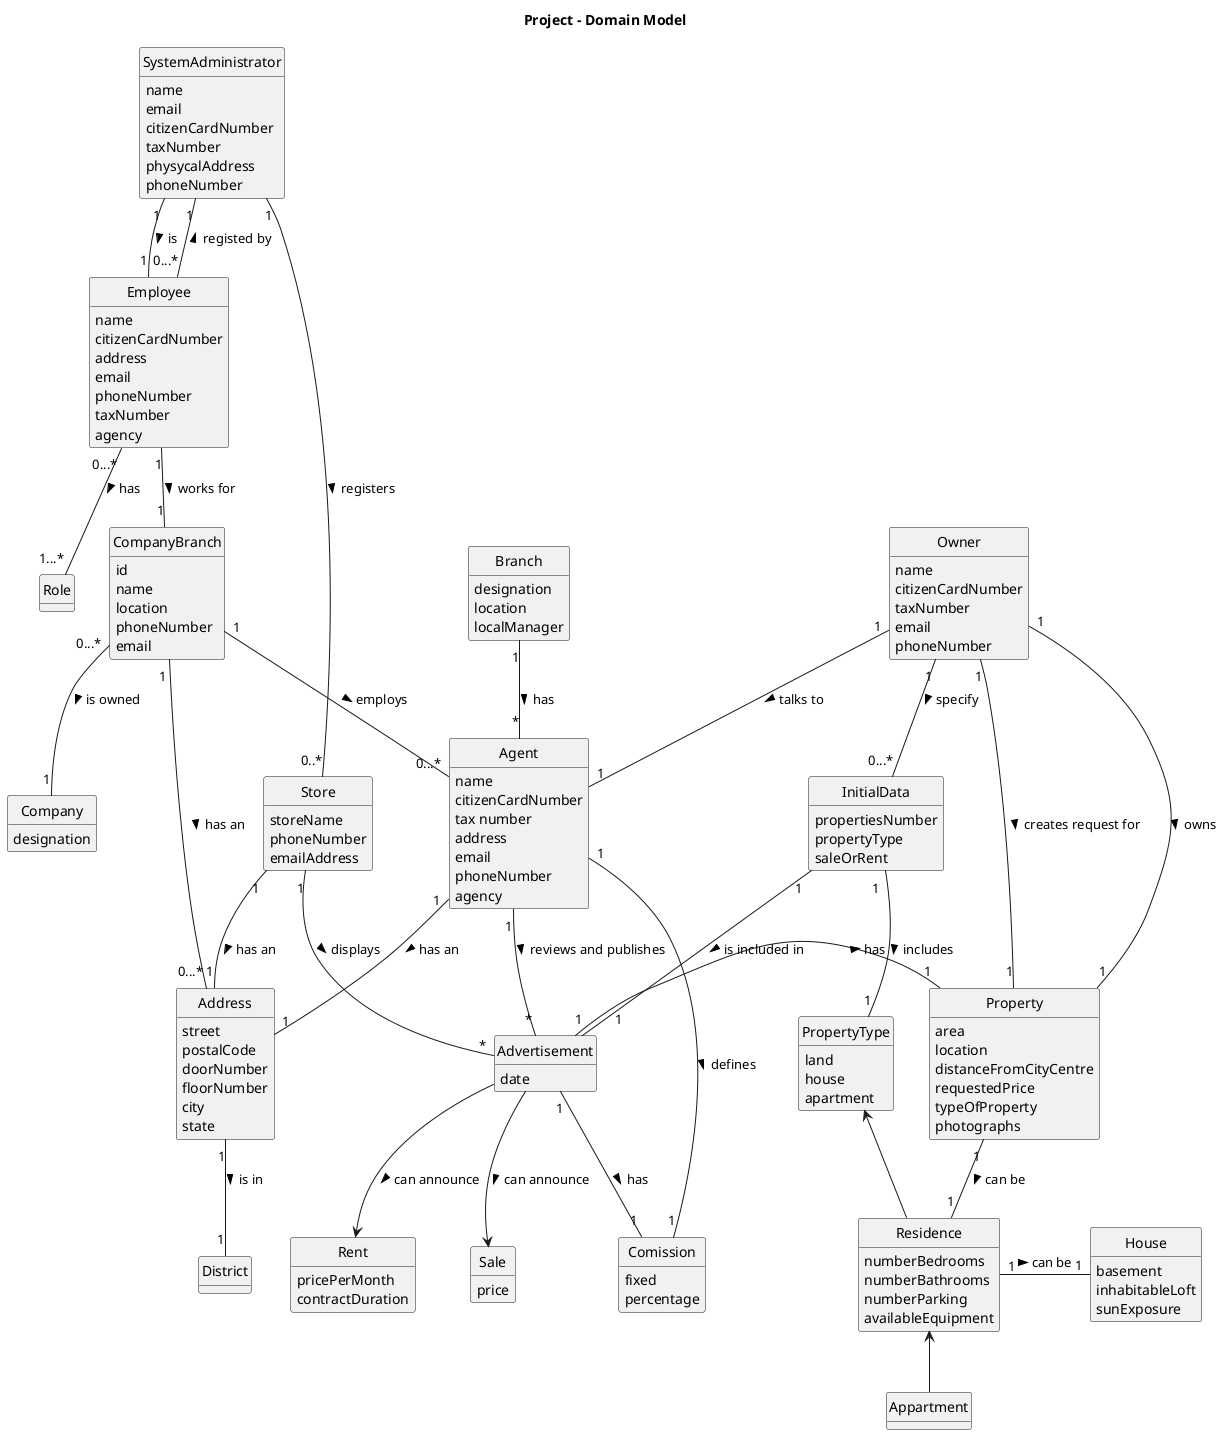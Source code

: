 @startuml
skinparam monochrome true
skinparam packageStyle rectangle
skinparam shadowing false

'left to right direction

skinparam classAttributeIconSize 0

hide circle
hide methods

title Project - Domain Model

class District {
}


class Branch {
    designation
    location
    localManager
}

class Agent {
    name
    citizenCardNumber
    tax number
    address
    email
    phoneNumber
    agency
}

class Property {
    area
    location
    distanceFromCityCentre
    requestedPrice
    typeOfProperty
    photographs
}

class Advertisement {
    date
}

class Residence {
    numberBedrooms
    numberBathrooms
    numberParking
    availableEquipment
}

class House {
    basement
    inhabitableLoft
    sunExposure
}

class Comission {
    fixed
    percentage
}

class SystemAdministrator{
  name
  email
  citizenCardNumber
  taxNumber
  physycalAddress
  phoneNumber
}


class Employee {
    name
    citizenCardNumber
    address
    email
    phoneNumber
    taxNumber
    agency
}

class CompanyBranch{
id
name
location
phoneNumber
email
}

class Role{
}


class Store {
    storeName
    phoneNumber
    emailAddress
}

class Address {
    street
    postalCode
    doorNumber
    floorNumber
    city
    state
}
class Owner{
name
citizenCardNumber
taxNumber
email
phoneNumber
}

class Appartment{
}

class Company{
designation
}

class InitialData{
propertiesNumber
propertyType
saleOrRent
}

class PropertyType{
land
house
apartment
}

class Rent{
pricePerMonth
contractDuration
}

class Sale{
price
}

CompanyBranch "0...*" -- "1" Company : is owned >
CompanyBranch "1    " -- "0...*" Agent : employs >
CompanyBranch "1 " -- "0...*" Address : has an >

SystemAdministrator "1" -- "0..*" Store : registers >
SystemAdministrator "1"--"0...*" Employee: registed by <
SystemAdministrator "1"--"1" Employee: is >

Store "1" -- "1" Address : has an >
Store "1"-- "*" Advertisement : displays >

Employee "1"--"1" CompanyBranch: works for >
Employee "0...*"--"1...*" Role: has >

Agent "1" -- "1  " Address : has an >
Agent "1" -- "*" Advertisement : reviews and publishes >
Agent "1" - "1" Comission : defines >

Owner "1" -- "0...*" InitialData : specify >
Owner "1" -- "1" Property : creates request for >
Owner "1" -- "1" Property : owns >
Owner "1" -- "1" Agent: talks to >

InitialData "1  " -- "1" PropertyType : includes >
InitialData "1" -- "      1" Advertisement : is included in >

PropertyType <-- Residence

Residence <-- Appartment

Advertisement --> Sale : can announce >
Advertisement --> Rent : can announce >
Advertisement "1" -- "1" Comission : has >
Advertisement "1" - "1" Property : has >

Branch "1" -- "*" Agent : has >

Property "1" -- "1" Residence : can be >

Residence "1" - "1" House : can be >

Address "1" -- "1" District : is in >






@enduml